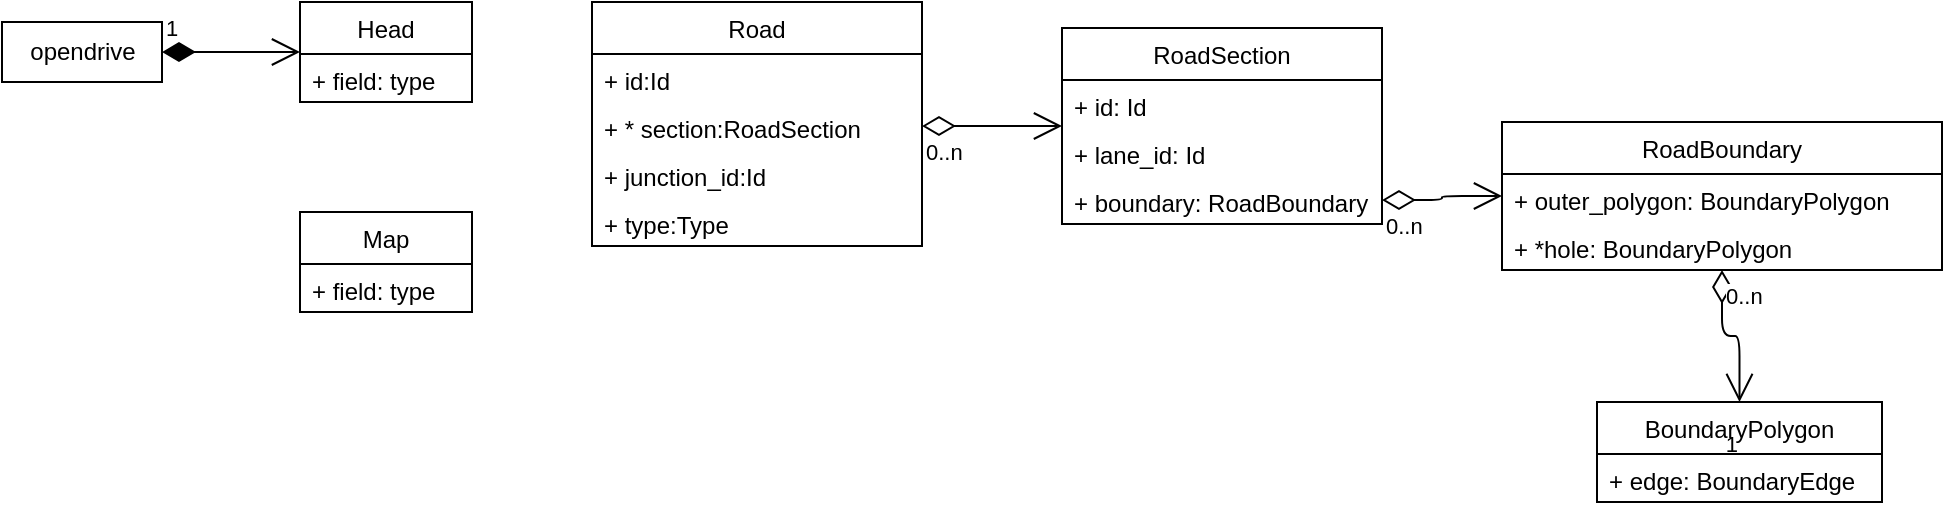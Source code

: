 <mxfile version="13.8.1" type="github">
  <diagram id="APAVcDNSIFc95fUrUa0k" name="Page-1">
    <mxGraphModel dx="670" dy="761" grid="1" gridSize="10" guides="1" tooltips="1" connect="1" arrows="1" fold="1" page="1" pageScale="1" pageWidth="827" pageHeight="1169" math="0" shadow="0">
      <root>
        <mxCell id="0" />
        <mxCell id="1" parent="0" />
        <mxCell id="DLaiWXqfbhTazD7SMso9-11" value="&lt;span&gt;opendrive&lt;/span&gt;" style="html=1;" parent="1" vertex="1">
          <mxGeometry x="10" y="200" width="80" height="30" as="geometry" />
        </mxCell>
        <mxCell id="DLaiWXqfbhTazD7SMso9-22" value="Head" style="swimlane;fontStyle=0;childLayout=stackLayout;horizontal=1;startSize=26;fillColor=none;horizontalStack=0;resizeParent=1;resizeParentMax=0;resizeLast=0;collapsible=1;marginBottom=0;" parent="1" vertex="1">
          <mxGeometry x="159" y="190" width="86" height="50" as="geometry" />
        </mxCell>
        <mxCell id="DLaiWXqfbhTazD7SMso9-23" value="+ field: type" style="text;strokeColor=none;fillColor=none;align=left;verticalAlign=top;spacingLeft=4;spacingRight=4;overflow=hidden;rotatable=0;points=[[0,0.5],[1,0.5]];portConstraint=eastwest;" parent="DLaiWXqfbhTazD7SMso9-22" vertex="1">
          <mxGeometry y="26" width="86" height="24" as="geometry" />
        </mxCell>
        <mxCell id="DLaiWXqfbhTazD7SMso9-35" value="Road" style="swimlane;fontStyle=0;childLayout=stackLayout;horizontal=1;startSize=26;fillColor=none;horizontalStack=0;resizeParent=1;resizeParentMax=0;resizeLast=0;collapsible=1;marginBottom=0;" parent="1" vertex="1">
          <mxGeometry x="305" y="190" width="165" height="122" as="geometry">
            <mxRectangle x="305" y="190" width="60" height="26" as="alternateBounds" />
          </mxGeometry>
        </mxCell>
        <mxCell id="DLaiWXqfbhTazD7SMso9-36" value="+ id:Id" style="text;strokeColor=none;fillColor=none;align=left;verticalAlign=top;spacingLeft=4;spacingRight=4;overflow=hidden;rotatable=0;points=[[0,0.5],[1,0.5]];portConstraint=eastwest;" parent="DLaiWXqfbhTazD7SMso9-35" vertex="1">
          <mxGeometry y="26" width="165" height="24" as="geometry" />
        </mxCell>
        <mxCell id="azSfoQyBG-Rtio7v9VF1-1" value="+ * section:RoadSection" style="text;strokeColor=none;fillColor=none;align=left;verticalAlign=top;spacingLeft=4;spacingRight=4;overflow=hidden;rotatable=0;points=[[0,0.5],[1,0.5]];portConstraint=eastwest;" vertex="1" parent="DLaiWXqfbhTazD7SMso9-35">
          <mxGeometry y="50" width="165" height="24" as="geometry" />
        </mxCell>
        <mxCell id="azSfoQyBG-Rtio7v9VF1-3" value="+ junction_id:Id" style="text;strokeColor=none;fillColor=none;align=left;verticalAlign=top;spacingLeft=4;spacingRight=4;overflow=hidden;rotatable=0;points=[[0,0.5],[1,0.5]];portConstraint=eastwest;" vertex="1" parent="DLaiWXqfbhTazD7SMso9-35">
          <mxGeometry y="74" width="165" height="24" as="geometry" />
        </mxCell>
        <mxCell id="azSfoQyBG-Rtio7v9VF1-4" value="+ type:Type" style="text;strokeColor=none;fillColor=none;align=left;verticalAlign=top;spacingLeft=4;spacingRight=4;overflow=hidden;rotatable=0;points=[[0,0.5],[1,0.5]];portConstraint=eastwest;" vertex="1" parent="DLaiWXqfbhTazD7SMso9-35">
          <mxGeometry y="98" width="165" height="24" as="geometry" />
        </mxCell>
        <mxCell id="DLaiWXqfbhTazD7SMso9-44" value="1" style="endArrow=open;html=1;endSize=12;startArrow=diamondThin;startSize=14;startFill=1;edgeStyle=orthogonalEdgeStyle;align=left;verticalAlign=bottom;entryX=0;entryY=0.5;entryDx=0;entryDy=0;exitX=1;exitY=0.5;exitDx=0;exitDy=0;" parent="1" source="DLaiWXqfbhTazD7SMso9-11" target="DLaiWXqfbhTazD7SMso9-22" edge="1">
          <mxGeometry x="-1" y="3" relative="1" as="geometry">
            <mxPoint x="80" y="200" as="sourcePoint" />
            <mxPoint x="370" y="480" as="targetPoint" />
          </mxGeometry>
        </mxCell>
        <mxCell id="DLaiWXqfbhTazD7SMso9-45" value="" style="endArrow=open;html=1;endSize=12;startArrow=diamondThin;startSize=14;startFill=0;edgeStyle=orthogonalEdgeStyle;exitX=1;exitY=0.5;exitDx=0;exitDy=0;" parent="1" source="azSfoQyBG-Rtio7v9VF1-1" target="DLaiWXqfbhTazD7SMso9-37" edge="1">
          <mxGeometry relative="1" as="geometry">
            <mxPoint x="360" y="240" as="sourcePoint" />
            <mxPoint x="520" y="240" as="targetPoint" />
          </mxGeometry>
        </mxCell>
        <mxCell id="DLaiWXqfbhTazD7SMso9-46" value="0..n" style="edgeLabel;resizable=0;html=1;align=left;verticalAlign=top;" parent="DLaiWXqfbhTazD7SMso9-45" connectable="0" vertex="1">
          <mxGeometry x="-1" relative="1" as="geometry" />
        </mxCell>
        <mxCell id="DLaiWXqfbhTazD7SMso9-33" value="Map" style="swimlane;fontStyle=0;childLayout=stackLayout;horizontal=1;startSize=26;fillColor=none;horizontalStack=0;resizeParent=1;resizeParentMax=0;resizeLast=0;collapsible=1;marginBottom=0;" parent="1" vertex="1">
          <mxGeometry x="159" y="295" width="86" height="50" as="geometry" />
        </mxCell>
        <mxCell id="DLaiWXqfbhTazD7SMso9-34" value="+ field: type" style="text;strokeColor=none;fillColor=none;align=left;verticalAlign=top;spacingLeft=4;spacingRight=4;overflow=hidden;rotatable=0;points=[[0,0.5],[1,0.5]];portConstraint=eastwest;" parent="DLaiWXqfbhTazD7SMso9-33" vertex="1">
          <mxGeometry y="26" width="86" height="24" as="geometry" />
        </mxCell>
        <mxCell id="DLaiWXqfbhTazD7SMso9-51" value="" style="endArrow=open;html=1;endSize=12;startArrow=diamondThin;startSize=14;startFill=0;edgeStyle=orthogonalEdgeStyle;exitX=1;exitY=0.5;exitDx=0;exitDy=0;" parent="1" source="azSfoQyBG-Rtio7v9VF1-6" target="DLaiWXqfbhTazD7SMso9-39" edge="1">
          <mxGeometry relative="1" as="geometry">
            <mxPoint x="593.5" y="251" as="sourcePoint" />
            <mxPoint x="593.5" y="306" as="targetPoint" />
            <Array as="points" />
          </mxGeometry>
        </mxCell>
        <mxCell id="DLaiWXqfbhTazD7SMso9-52" value="0..n" style="edgeLabel;resizable=0;html=1;align=left;verticalAlign=top;" parent="DLaiWXqfbhTazD7SMso9-51" connectable="0" vertex="1">
          <mxGeometry x="-1" relative="1" as="geometry" />
        </mxCell>
        <mxCell id="DLaiWXqfbhTazD7SMso9-58" value="" style="endArrow=open;html=1;endSize=12;startArrow=diamondThin;startSize=14;startFill=0;edgeStyle=orthogonalEdgeStyle;" parent="1" source="DLaiWXqfbhTazD7SMso9-39" target="DLaiWXqfbhTazD7SMso9-55" edge="1">
          <mxGeometry relative="1" as="geometry">
            <mxPoint x="826" y="320" as="sourcePoint" />
            <mxPoint x="823" y="350" as="targetPoint" />
          </mxGeometry>
        </mxCell>
        <mxCell id="DLaiWXqfbhTazD7SMso9-59" value="0..n" style="edgeLabel;resizable=0;html=1;align=left;verticalAlign=top;" parent="DLaiWXqfbhTazD7SMso9-58" connectable="0" vertex="1">
          <mxGeometry x="-1" relative="1" as="geometry" />
        </mxCell>
        <mxCell id="DLaiWXqfbhTazD7SMso9-60" value="1" style="edgeLabel;resizable=0;html=1;align=right;verticalAlign=top;" parent="DLaiWXqfbhTazD7SMso9-58" connectable="0" vertex="1">
          <mxGeometry x="1" relative="1" as="geometry">
            <mxPoint y="8" as="offset" />
          </mxGeometry>
        </mxCell>
        <mxCell id="DLaiWXqfbhTazD7SMso9-37" value="RoadSection" style="swimlane;fontStyle=0;childLayout=stackLayout;horizontal=1;startSize=26;fillColor=none;horizontalStack=0;resizeParent=1;resizeParentMax=0;resizeLast=0;collapsible=1;marginBottom=0;" parent="1" vertex="1">
          <mxGeometry x="540" y="203" width="160" height="98" as="geometry" />
        </mxCell>
        <mxCell id="DLaiWXqfbhTazD7SMso9-38" value="+ id: Id" style="text;strokeColor=none;fillColor=none;align=left;verticalAlign=top;spacingLeft=4;spacingRight=4;overflow=hidden;rotatable=0;points=[[0,0.5],[1,0.5]];portConstraint=eastwest;" parent="DLaiWXqfbhTazD7SMso9-37" vertex="1">
          <mxGeometry y="26" width="160" height="24" as="geometry" />
        </mxCell>
        <mxCell id="azSfoQyBG-Rtio7v9VF1-5" value="+ lane_id: Id" style="text;strokeColor=none;fillColor=none;align=left;verticalAlign=top;spacingLeft=4;spacingRight=4;overflow=hidden;rotatable=0;points=[[0,0.5],[1,0.5]];portConstraint=eastwest;" vertex="1" parent="DLaiWXqfbhTazD7SMso9-37">
          <mxGeometry y="50" width="160" height="24" as="geometry" />
        </mxCell>
        <mxCell id="azSfoQyBG-Rtio7v9VF1-6" value="+ boundary: RoadBoundary" style="text;strokeColor=none;fillColor=none;align=left;verticalAlign=top;spacingLeft=4;spacingRight=4;overflow=hidden;rotatable=0;points=[[0,0.5],[1,0.5]];portConstraint=eastwest;" vertex="1" parent="DLaiWXqfbhTazD7SMso9-37">
          <mxGeometry y="74" width="160" height="24" as="geometry" />
        </mxCell>
        <mxCell id="DLaiWXqfbhTazD7SMso9-39" value="RoadBoundary" style="swimlane;fontStyle=0;childLayout=stackLayout;horizontal=1;startSize=26;fillColor=none;horizontalStack=0;resizeParent=1;resizeParentMax=0;resizeLast=0;collapsible=1;marginBottom=0;" parent="1" vertex="1">
          <mxGeometry x="760" y="250" width="220" height="74" as="geometry" />
        </mxCell>
        <mxCell id="DLaiWXqfbhTazD7SMso9-40" value="+ outer_polygon: BoundaryPolygon" style="text;strokeColor=none;fillColor=none;align=left;verticalAlign=top;spacingLeft=4;spacingRight=4;overflow=hidden;rotatable=0;points=[[0,0.5],[1,0.5]];portConstraint=eastwest;" parent="DLaiWXqfbhTazD7SMso9-39" vertex="1">
          <mxGeometry y="26" width="220" height="24" as="geometry" />
        </mxCell>
        <mxCell id="azSfoQyBG-Rtio7v9VF1-9" value="+ *hole: BoundaryPolygon" style="text;strokeColor=none;fillColor=none;align=left;verticalAlign=top;spacingLeft=4;spacingRight=4;overflow=hidden;rotatable=0;points=[[0,0.5],[1,0.5]];portConstraint=eastwest;" vertex="1" parent="DLaiWXqfbhTazD7SMso9-39">
          <mxGeometry y="50" width="220" height="24" as="geometry" />
        </mxCell>
        <mxCell id="DLaiWXqfbhTazD7SMso9-55" value="BoundaryPolygon" style="swimlane;fontStyle=0;childLayout=stackLayout;horizontal=1;startSize=26;fillColor=none;horizontalStack=0;resizeParent=1;resizeParentMax=0;resizeLast=0;collapsible=1;marginBottom=0;" parent="1" vertex="1">
          <mxGeometry x="807.5" y="390" width="142.5" height="50" as="geometry">
            <mxRectangle x="305" y="490" width="130" height="26" as="alternateBounds" />
          </mxGeometry>
        </mxCell>
        <mxCell id="DLaiWXqfbhTazD7SMso9-56" value="+ edge: BoundaryEdge" style="text;strokeColor=none;fillColor=none;align=left;verticalAlign=top;spacingLeft=4;spacingRight=4;overflow=hidden;rotatable=0;points=[[0,0.5],[1,0.5]];portConstraint=eastwest;" parent="DLaiWXqfbhTazD7SMso9-55" vertex="1">
          <mxGeometry y="26" width="142.5" height="24" as="geometry" />
        </mxCell>
      </root>
    </mxGraphModel>
  </diagram>
</mxfile>
